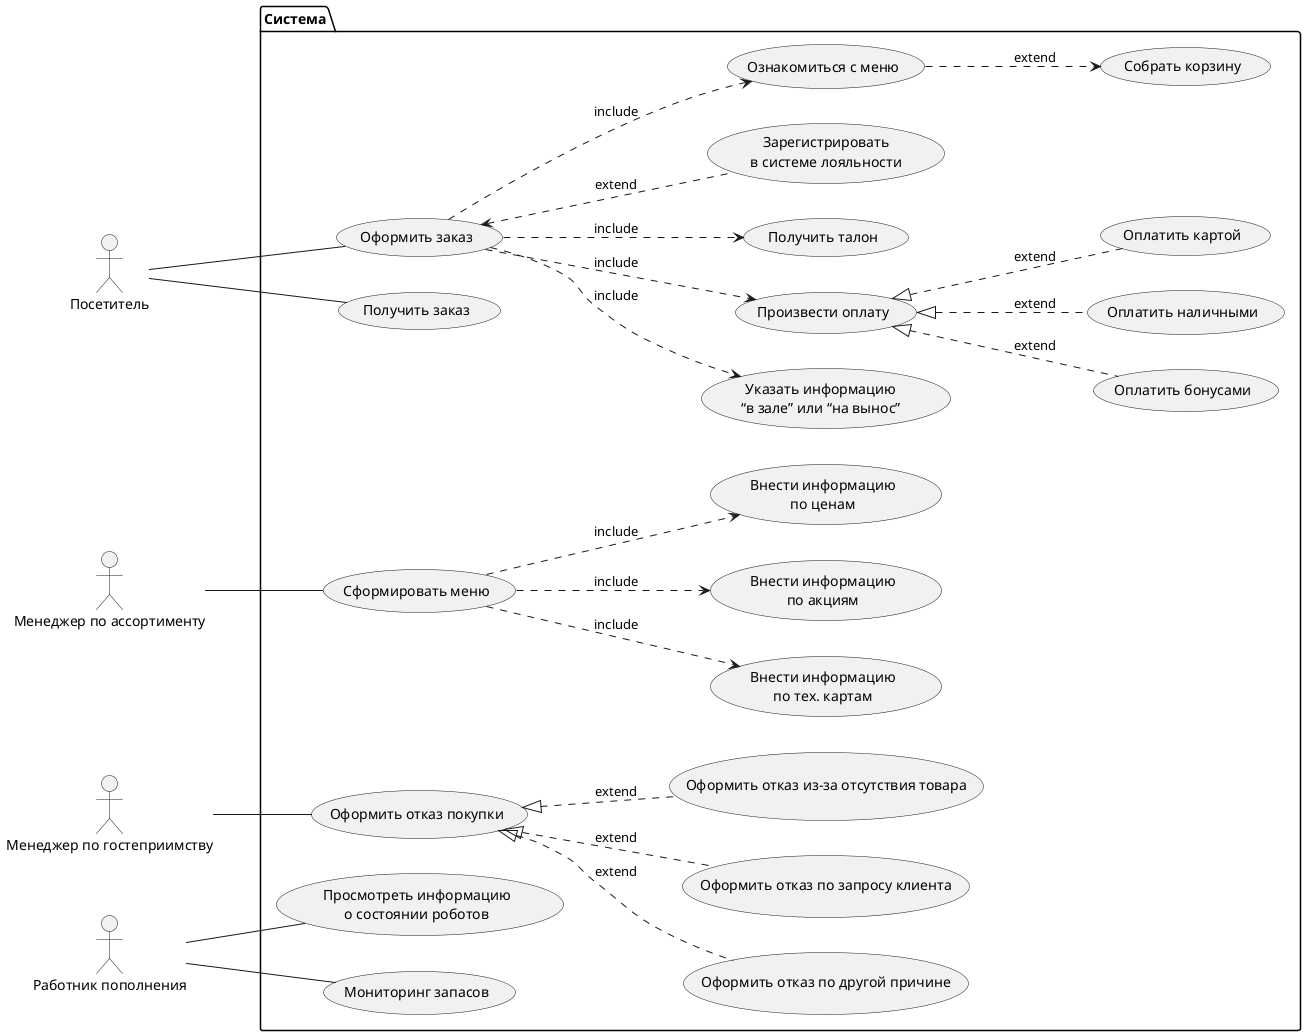 @startuml
left to right direction
skinparam DefaultTextAlignment center
actor "Посетитель" as client
actor "Менеджер по ассортименту" as mvariety
actor "Менеджер по гостеприимству" as mguest
actor "Работник пополнения" as mbuy

package Система {

    usecase "Оформить заказ" as offer
    usecase "Получить заказ" as getoffer
    usecase "Ознакомиться с меню" as menu
    usecase "Собрать корзину" as basket
    usecase "Указать информацию\n“в зале” или “на вынос”" as place
    usecase "Произвести оплату" as pay
    usecase "Оплатить бонусами" as pay_bonus
    usecase "Оплатить наличными" as pay_cash
    usecase "Оплатить картой" as pay_card
    usecase "Получить талон" as ticket
    usecase "Зарегистрировать\nв системе лояльности" as loyal
    usecase "Оформить отказ покупки" as canc
    usecase "Оформить отказ по запросу клиента" as canc_client
    usecase "Оформить отказ из-за отсутствия товара" as canc_no_stock
    usecase "Оформить отказ по другой причине" as canc_other
    usecase "Сформировать меню" as addmenu
    usecase "Внести информацию\nпо акциям" as acs
    usecase "Внести информацию\nпо ценам" as cena
    usecase "Внести информацию\nпо тех. картам" as poc
    usecase "Просмотреть информацию\nо состоянии роботов" as robot
    usecase "Мониторинг запасов" as stock_check

}

client -- offer
client -- getoffer

offer ..> menu : include
menu ..> basket : extend
offer ..> pay : include
offer ..> place : include
offer ..> ticket : include
offer <.. loyal : extend

pay <|.. pay_bonus : extend
pay <|.. pay_cash : extend
pay <|.. pay_card : extend

mvariety -- addmenu

mguest -- canc
canc <|.. canc_client : extend
canc <|.. canc_no_stock : extend
canc <|.. canc_other : extend

addmenu ..> acs : include
addmenu ..> cena : include
addmenu ..> poc : include

mbuy -- robot
mbuy -- stock_check
@enduml
